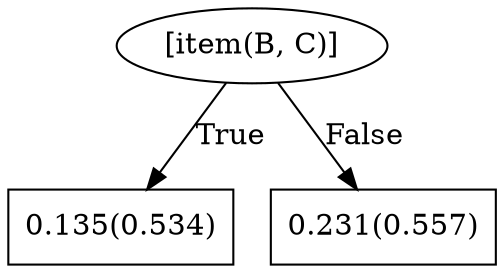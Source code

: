 digraph G{ 
1[label = "[item(B, C)]"];
1 -> 2[label="True"];
1 -> 3[label="False"];
2[shape = box,label = "0.135(0.534)"];
3[shape = box,label = "0.231(0.557)"];
}
